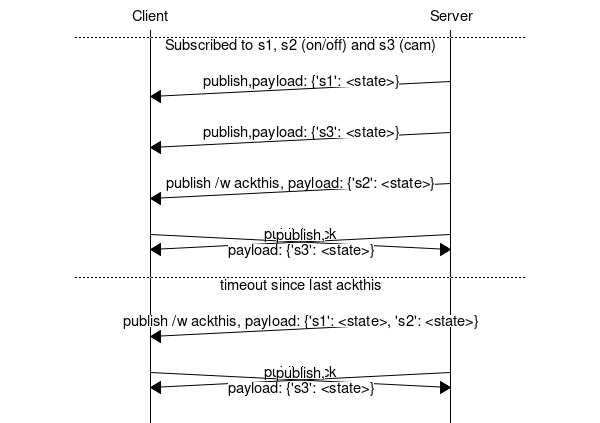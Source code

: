 # Normal publish with on/off sensors
msc {
 arcgradient = 15,
 wordwraparcs = "on";

 a [label="Client"],b [label="Server"];
 --- [label="Subscribed to s1, s2 (on/off) and s3 (cam)"];
a <= b [label="publish,payload: {'s1': <state>}"];
a <= b [label="publish,payload: {'s3': <state>}"];
a <= b [label="publish /w ackthis, payload: {'s2': <state>}"];
a => b [label="publish-ack"],
a <= b [label="publish,\npayload: {'s3': <state>}"];
--- [label="timeout since last ackthis"];
a <= b [label="publish /w ackthis, payload: {'s1': <state>, 's2': <state>}"];
a => b [label="publish-ack"],
a <= b [label="publish,\npayload: {'s3': <state>}"];

}